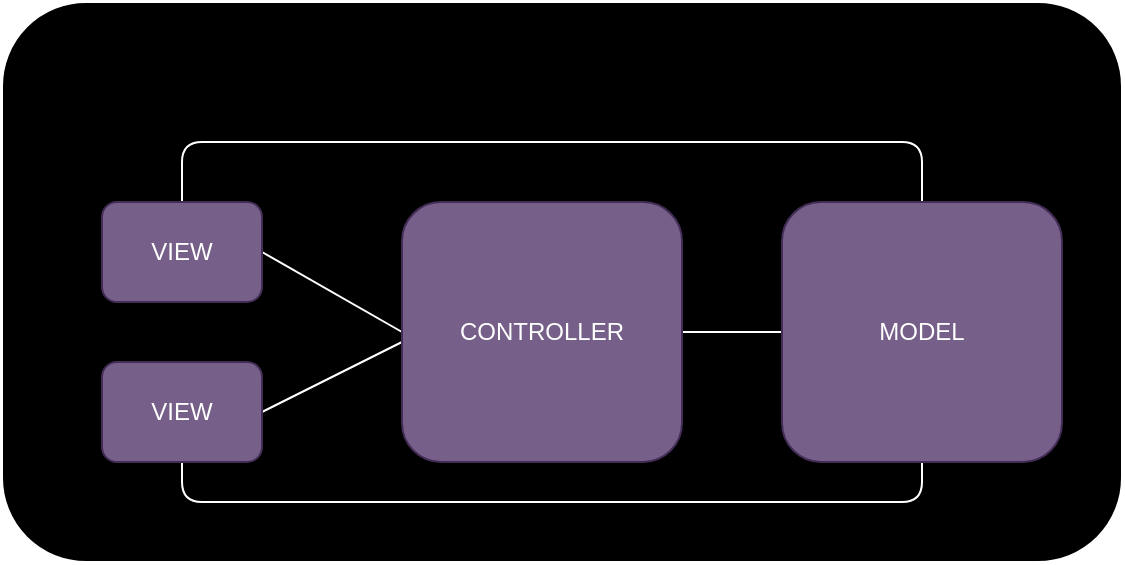 <mxfile>
    <diagram id="BMS8DRjWAiFILDg5O2vP" name="Page-1">
        <mxGraphModel dx="1123" dy="568" grid="1" gridSize="10" guides="1" tooltips="1" connect="1" arrows="1" fold="1" page="1" pageScale="1" pageWidth="1100" pageHeight="850" math="0" shadow="0">
            <root>
                <mxCell id="0"/>
                <mxCell id="1" parent="0"/>
                <mxCell id="12" value="" style="rounded=1;whiteSpace=wrap;html=1;strokeColor=#FFFFFF;fillColor=#000000;" parent="1" vertex="1">
                    <mxGeometry x="60" y="50" width="560" height="280" as="geometry"/>
                </mxCell>
                <mxCell id="7" style="edgeStyle=none;html=1;exitX=1;exitY=0.5;exitDx=0;exitDy=0;entryX=0;entryY=0.5;entryDx=0;entryDy=0;endArrow=none;endFill=0;strokeColor=#FFFFFF;" parent="1" source="2" target="5" edge="1">
                    <mxGeometry relative="1" as="geometry"/>
                </mxCell>
                <mxCell id="10" style="edgeStyle=none;html=1;exitX=0.5;exitY=0;exitDx=0;exitDy=0;entryX=0.5;entryY=0;entryDx=0;entryDy=0;endArrow=none;endFill=0;strokeColor=#FFFFFF;" parent="1" source="2" target="6" edge="1">
                    <mxGeometry relative="1" as="geometry">
                        <Array as="points">
                            <mxPoint x="150" y="120"/>
                            <mxPoint x="520" y="120"/>
                        </Array>
                    </mxGeometry>
                </mxCell>
                <mxCell id="2" value="VIEW" style="rounded=1;whiteSpace=wrap;html=1;strokeColor=#432D57;fillColor=#76608a;fontColor=#ffffff;" parent="1" vertex="1">
                    <mxGeometry x="110" y="150" width="80" height="50" as="geometry"/>
                </mxCell>
                <mxCell id="8" style="edgeStyle=none;html=1;exitX=1;exitY=0.5;exitDx=0;exitDy=0;endArrow=none;endFill=0;strokeColor=#FFFFFF;" parent="1" source="3" edge="1">
                    <mxGeometry relative="1" as="geometry">
                        <mxPoint x="260" y="220" as="targetPoint"/>
                    </mxGeometry>
                </mxCell>
                <mxCell id="11" style="edgeStyle=none;html=1;exitX=0.5;exitY=1;exitDx=0;exitDy=0;entryX=0.5;entryY=1;entryDx=0;entryDy=0;endArrow=none;endFill=0;strokeColor=#FFFFFF;" parent="1" source="3" target="6" edge="1">
                    <mxGeometry relative="1" as="geometry">
                        <Array as="points">
                            <mxPoint x="150" y="300"/>
                            <mxPoint x="520" y="300"/>
                        </Array>
                    </mxGeometry>
                </mxCell>
                <mxCell id="3" value="VIEW" style="rounded=1;whiteSpace=wrap;html=1;strokeColor=#432D57;fillColor=#76608a;fontColor=#ffffff;" parent="1" vertex="1">
                    <mxGeometry x="110" y="230" width="80" height="50" as="geometry"/>
                </mxCell>
                <mxCell id="9" style="edgeStyle=none;html=1;exitX=1;exitY=0.5;exitDx=0;exitDy=0;entryX=0;entryY=0.5;entryDx=0;entryDy=0;endArrow=none;endFill=0;strokeColor=#FFFFFF;" parent="1" source="5" target="6" edge="1">
                    <mxGeometry relative="1" as="geometry"/>
                </mxCell>
                <mxCell id="5" value="CONTROLLER" style="rounded=1;whiteSpace=wrap;html=1;strokeColor=#432D57;fillColor=#76608a;fontColor=#ffffff;" parent="1" vertex="1">
                    <mxGeometry x="260" y="150" width="140" height="130" as="geometry"/>
                </mxCell>
                <mxCell id="6" value="MODEL" style="rounded=1;whiteSpace=wrap;html=1;strokeColor=#432D57;fillColor=#76608a;fontColor=#ffffff;" parent="1" vertex="1">
                    <mxGeometry x="450" y="150" width="140" height="130" as="geometry"/>
                </mxCell>
                <mxCell id="14" value="&lt;font style=&quot;font-size: 14px&quot;&gt;&lt;b&gt;MVC&lt;/b&gt;&lt;/font&gt;" style="text;html=1;strokeColor=none;fillColor=none;align=center;verticalAlign=middle;whiteSpace=wrap;rounded=0;" parent="1" vertex="1">
                    <mxGeometry x="310" y="60" width="60" height="30" as="geometry"/>
                </mxCell>
            </root>
        </mxGraphModel>
    </diagram>
</mxfile>